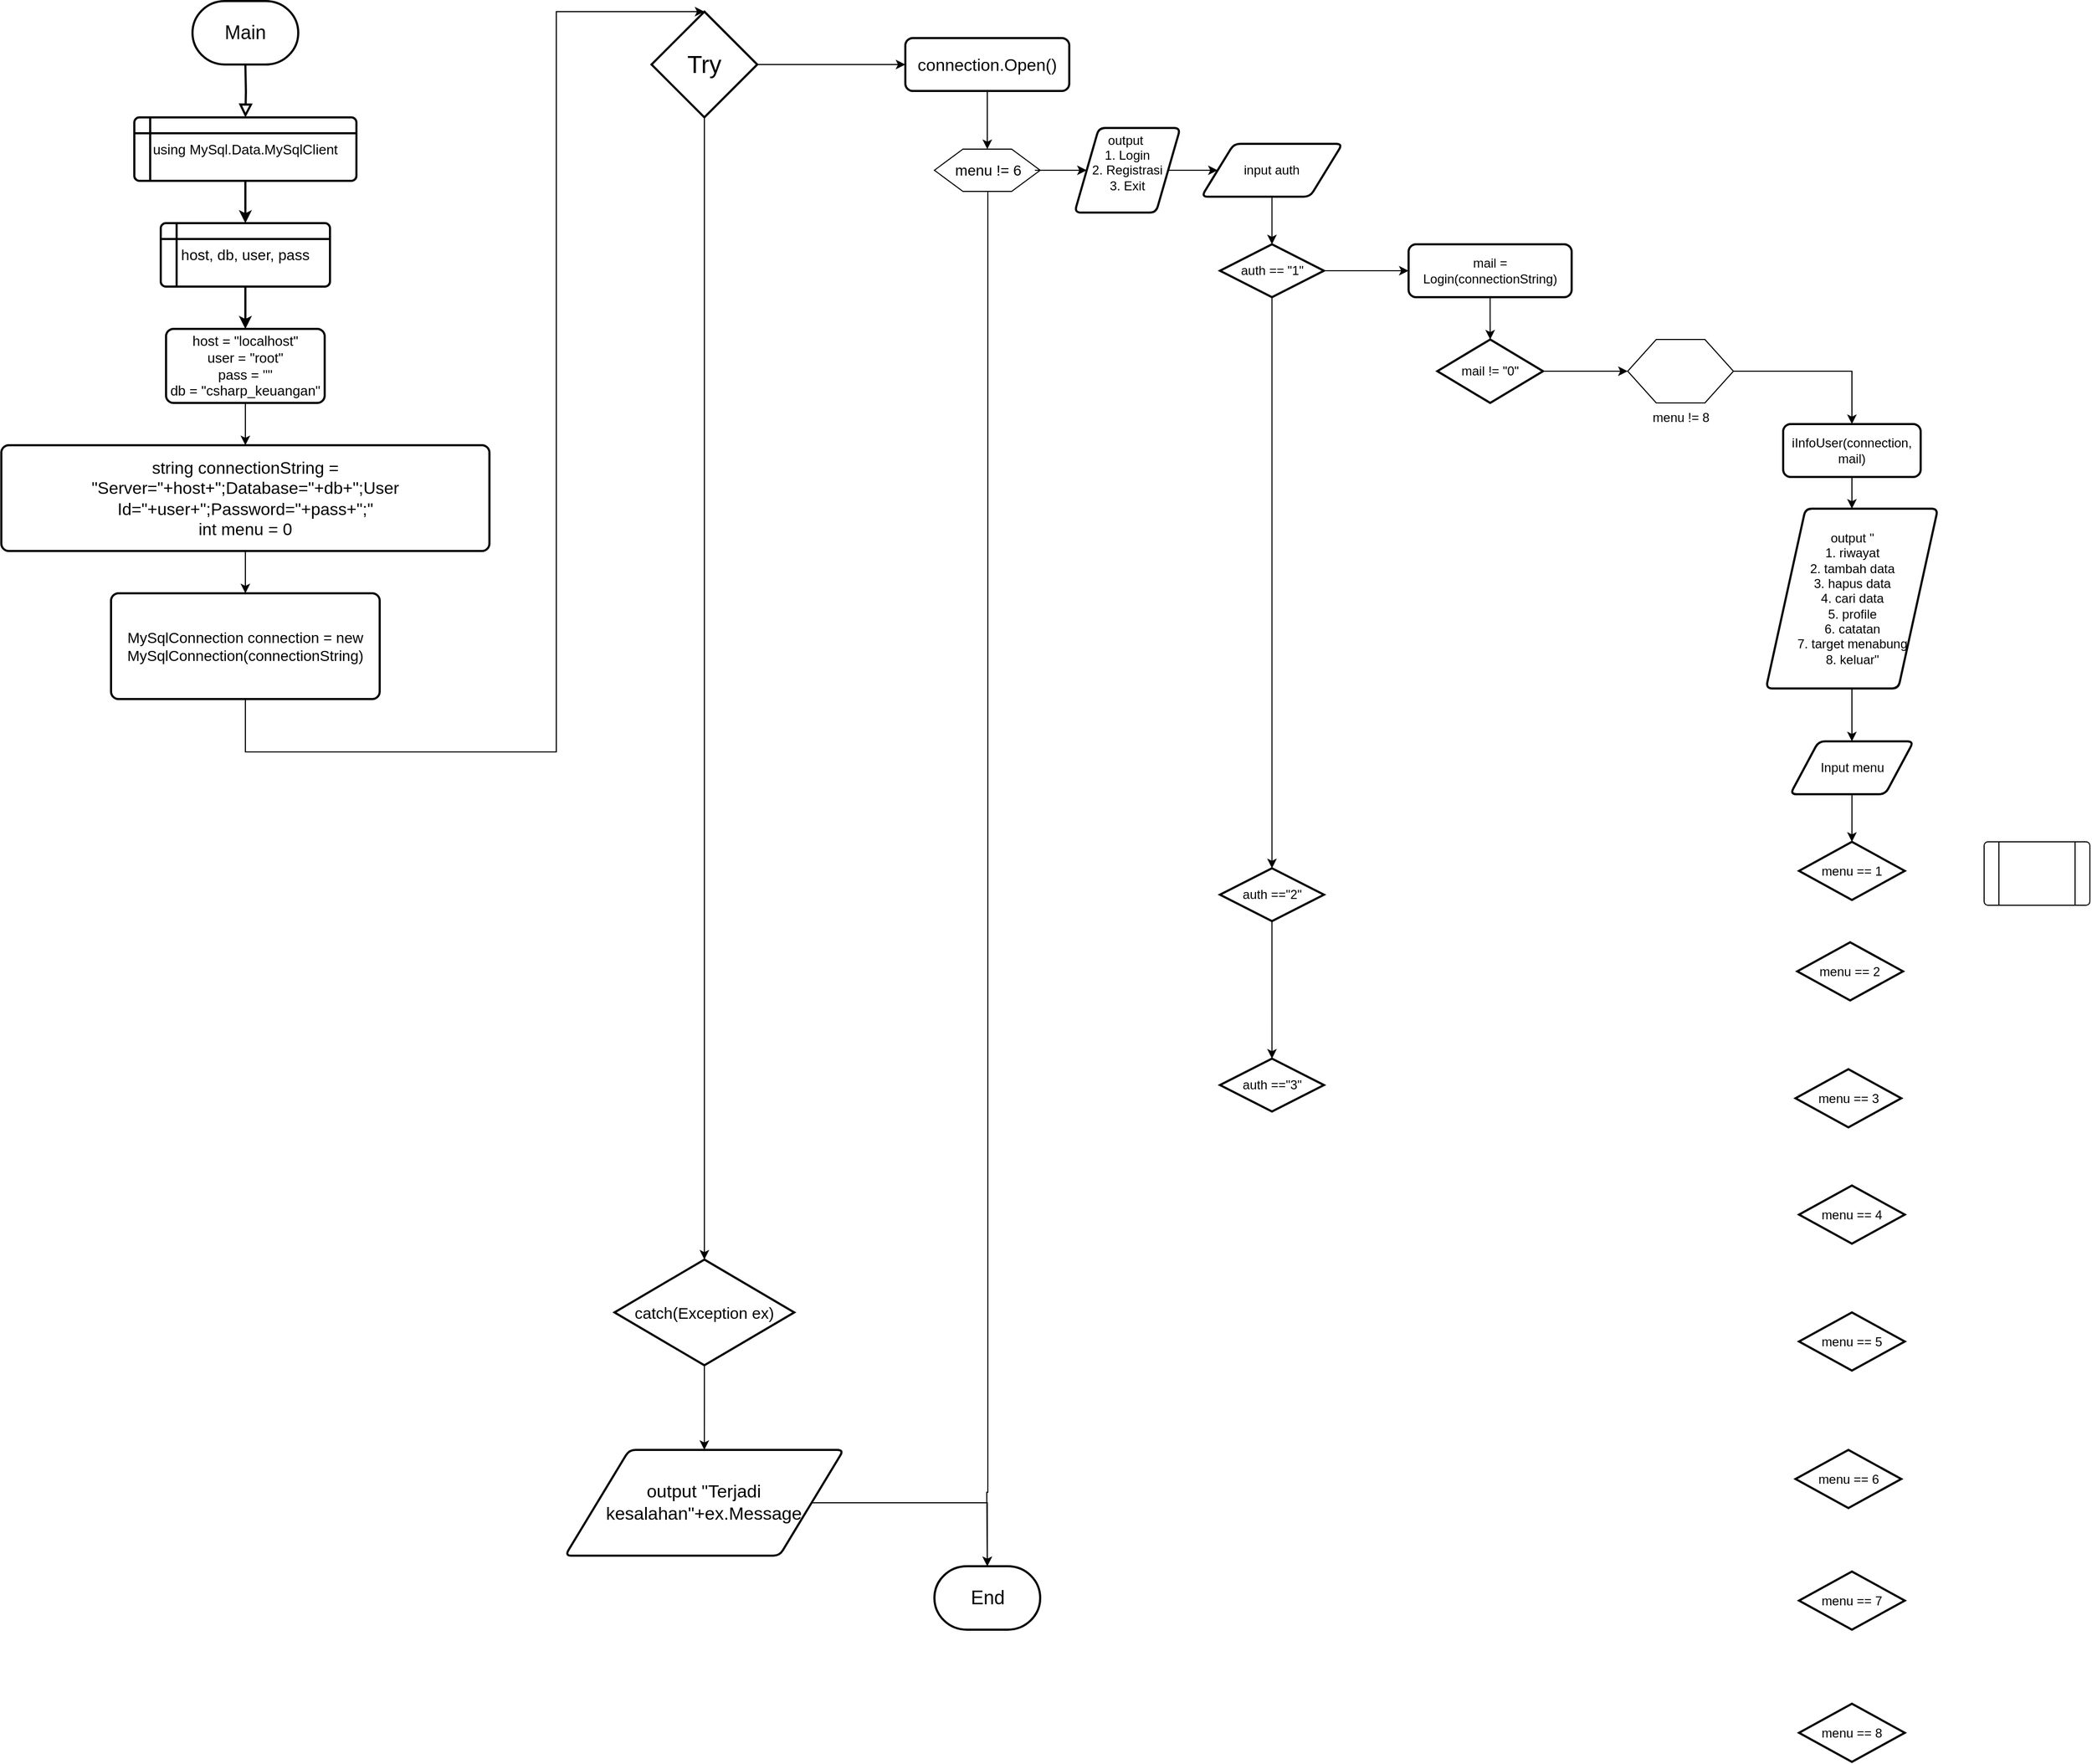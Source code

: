 <mxfile version="26.0.2" pages="20">
  <diagram id="C5RBs43oDa-KdzZeNtuy" name="Page-1">
    <mxGraphModel dx="1630" dy="1591" grid="1" gridSize="10" guides="1" tooltips="1" connect="1" arrows="1" fold="1" page="1" pageScale="1" pageWidth="827" pageHeight="1169" math="0" shadow="0">
      <root>
        <mxCell id="WIyWlLk6GJQsqaUBKTNV-0" />
        <mxCell id="WIyWlLk6GJQsqaUBKTNV-1" parent="WIyWlLk6GJQsqaUBKTNV-0" />
        <mxCell id="WIyWlLk6GJQsqaUBKTNV-2" value="" style="rounded=0;html=1;jettySize=auto;orthogonalLoop=1;fontSize=11;endArrow=block;endFill=0;endSize=8;strokeWidth=2;shadow=0;labelBackgroundColor=none;edgeStyle=orthogonalEdgeStyle;" parent="WIyWlLk6GJQsqaUBKTNV-1" edge="1">
          <mxGeometry relative="1" as="geometry">
            <mxPoint x="-484" y="70" as="sourcePoint" />
            <mxPoint x="-483.941" y="120.047" as="targetPoint" />
          </mxGeometry>
        </mxCell>
        <mxCell id="QUhLrNezt7EVMed32NgD-0" value="&lt;font style=&quot;font-size: 13px;&quot;&gt;using MySql.Data.MySqlClient&lt;/font&gt;" style="shape=internalStorage;whiteSpace=wrap;html=1;dx=15;dy=15;rounded=1;arcSize=8;strokeWidth=2;" vertex="1" parent="WIyWlLk6GJQsqaUBKTNV-1">
          <mxGeometry x="-589" y="120" width="210" height="60" as="geometry" />
        </mxCell>
        <mxCell id="QUhLrNezt7EVMed32NgD-1" value="&lt;font style=&quot;font-size: 14px;&quot;&gt;host, db, user, pass&lt;/font&gt;" style="shape=internalStorage;whiteSpace=wrap;html=1;dx=15;dy=15;rounded=1;arcSize=8;strokeWidth=2;" vertex="1" parent="WIyWlLk6GJQsqaUBKTNV-1">
          <mxGeometry x="-564" y="220" width="160" height="60" as="geometry" />
        </mxCell>
        <mxCell id="QUhLrNezt7EVMed32NgD-2" value="" style="endArrow=classic;html=1;rounded=0;exitX=0.5;exitY=1;exitDx=0;exitDy=0;entryX=0.5;entryY=0;entryDx=0;entryDy=0;strokeWidth=2;" edge="1" parent="WIyWlLk6GJQsqaUBKTNV-1" source="QUhLrNezt7EVMed32NgD-0" target="QUhLrNezt7EVMed32NgD-1">
          <mxGeometry width="50" height="50" relative="1" as="geometry">
            <mxPoint x="-439" y="300" as="sourcePoint" />
            <mxPoint x="-389" y="250" as="targetPoint" />
          </mxGeometry>
        </mxCell>
        <mxCell id="QUhLrNezt7EVMed32NgD-4" value="&lt;font style=&quot;font-size: 13px;&quot;&gt;host = &quot;localhost&quot;&lt;/font&gt;&lt;div&gt;&lt;font style=&quot;font-size: 13px;&quot;&gt;user = &quot;root&quot;&lt;/font&gt;&lt;/div&gt;&lt;div&gt;&lt;font style=&quot;font-size: 13px;&quot;&gt;pass = &quot;&quot;&lt;/font&gt;&lt;/div&gt;&lt;div&gt;&lt;font style=&quot;font-size: 13px;&quot;&gt;db = &quot;csharp_keuangan&quot;&lt;/font&gt;&lt;/div&gt;" style="rounded=1;whiteSpace=wrap;html=1;absoluteArcSize=1;arcSize=14;strokeWidth=2;" vertex="1" parent="WIyWlLk6GJQsqaUBKTNV-1">
          <mxGeometry x="-559" y="320" width="150" height="70" as="geometry" />
        </mxCell>
        <mxCell id="QUhLrNezt7EVMed32NgD-5" value="" style="endArrow=classic;html=1;rounded=0;exitX=0.5;exitY=1;exitDx=0;exitDy=0;entryX=0.5;entryY=0;entryDx=0;entryDy=0;strokeWidth=2;" edge="1" parent="WIyWlLk6GJQsqaUBKTNV-1" source="QUhLrNezt7EVMed32NgD-1" target="QUhLrNezt7EVMed32NgD-4">
          <mxGeometry width="50" height="50" relative="1" as="geometry">
            <mxPoint x="-409" y="410" as="sourcePoint" />
            <mxPoint x="-359" y="360" as="targetPoint" />
          </mxGeometry>
        </mxCell>
        <mxCell id="QUhLrNezt7EVMed32NgD-6" value="&lt;font style=&quot;font-size: 14px;&quot;&gt;MySqlConnection connection = new MySqlConnection(connectionString)&lt;/font&gt;" style="rounded=1;whiteSpace=wrap;html=1;absoluteArcSize=1;arcSize=14;strokeWidth=2;" vertex="1" parent="WIyWlLk6GJQsqaUBKTNV-1">
          <mxGeometry x="-611" y="570" width="254" height="100" as="geometry" />
        </mxCell>
        <mxCell id="QUhLrNezt7EVMed32NgD-7" value="&lt;font style=&quot;font-size: 16px;&quot;&gt;string connectionString = &quot;Server=&quot;+host+&quot;;Database=&quot;+db+&quot;;User Id=&quot;+user+&quot;;Password=&quot;+pass+&quot;;&quot;&lt;/font&gt;&lt;div&gt;&lt;font style=&quot;font-size: 16px;&quot;&gt;int menu = 0&lt;/font&gt;&lt;/div&gt;" style="rounded=1;whiteSpace=wrap;html=1;absoluteArcSize=1;arcSize=14;strokeWidth=2;" vertex="1" parent="WIyWlLk6GJQsqaUBKTNV-1">
          <mxGeometry x="-714.75" y="430" width="461.5" height="100" as="geometry" />
        </mxCell>
        <mxCell id="QUhLrNezt7EVMed32NgD-16" style="edgeStyle=orthogonalEdgeStyle;rounded=0;orthogonalLoop=1;jettySize=auto;html=1;exitX=1;exitY=0.5;exitDx=0;exitDy=0;exitPerimeter=0;entryX=0;entryY=0.5;entryDx=0;entryDy=0;" edge="1" parent="WIyWlLk6GJQsqaUBKTNV-1" source="QUhLrNezt7EVMed32NgD-8" target="QUhLrNezt7EVMed32NgD-17">
          <mxGeometry relative="1" as="geometry">
            <mxPoint x="180" y="80" as="targetPoint" />
          </mxGeometry>
        </mxCell>
        <mxCell id="QUhLrNezt7EVMed32NgD-8" value="&lt;font style=&quot;font-size: 23px;&quot;&gt;Try&lt;/font&gt;" style="strokeWidth=2;html=1;shape=mxgraph.flowchart.decision;whiteSpace=wrap;" vertex="1" parent="WIyWlLk6GJQsqaUBKTNV-1">
          <mxGeometry x="-100" y="20" width="100" height="100" as="geometry" />
        </mxCell>
        <mxCell id="QUhLrNezt7EVMed32NgD-10" value="" style="endArrow=classic;html=1;rounded=0;entryX=0.5;entryY=0;entryDx=0;entryDy=0;exitX=0.5;exitY=1;exitDx=0;exitDy=0;" edge="1" parent="WIyWlLk6GJQsqaUBKTNV-1" source="QUhLrNezt7EVMed32NgD-7" target="QUhLrNezt7EVMed32NgD-6">
          <mxGeometry width="50" height="50" relative="1" as="geometry">
            <mxPoint x="-480" y="640" as="sourcePoint" />
            <mxPoint x="-430" y="590" as="targetPoint" />
          </mxGeometry>
        </mxCell>
        <mxCell id="QUhLrNezt7EVMed32NgD-12" value="" style="endArrow=classic;html=1;rounded=0;exitX=0.5;exitY=1;exitDx=0;exitDy=0;entryX=0.5;entryY=0;entryDx=0;entryDy=0;entryPerimeter=0;" edge="1" parent="WIyWlLk6GJQsqaUBKTNV-1" source="QUhLrNezt7EVMed32NgD-6" target="QUhLrNezt7EVMed32NgD-8">
          <mxGeometry width="50" height="50" relative="1" as="geometry">
            <mxPoint x="-430" y="620" as="sourcePoint" />
            <mxPoint x="-380" y="570" as="targetPoint" />
            <Array as="points">
              <mxPoint x="-484" y="720" />
              <mxPoint x="-190" y="720" />
              <mxPoint x="-190" y="20" />
            </Array>
          </mxGeometry>
        </mxCell>
        <mxCell id="QUhLrNezt7EVMed32NgD-13" value="" style="endArrow=classic;html=1;rounded=0;exitX=0.5;exitY=1;exitDx=0;exitDy=0;entryX=0.5;entryY=0;entryDx=0;entryDy=0;" edge="1" parent="WIyWlLk6GJQsqaUBKTNV-1" source="QUhLrNezt7EVMed32NgD-4" target="QUhLrNezt7EVMed32NgD-7">
          <mxGeometry width="50" height="50" relative="1" as="geometry">
            <mxPoint x="-360" y="480" as="sourcePoint" />
            <mxPoint x="-310" y="430" as="targetPoint" />
          </mxGeometry>
        </mxCell>
        <mxCell id="QUhLrNezt7EVMed32NgD-14" value="&lt;font style=&quot;font-size: 18px;&quot;&gt;Main&lt;/font&gt;" style="strokeWidth=2;html=1;shape=mxgraph.flowchart.terminator;whiteSpace=wrap;" vertex="1" parent="WIyWlLk6GJQsqaUBKTNV-1">
          <mxGeometry x="-534" y="10" width="100" height="60" as="geometry" />
        </mxCell>
        <mxCell id="QUhLrNezt7EVMed32NgD-15" value="&lt;font style=&quot;font-size: 18px;&quot;&gt;End&lt;/font&gt;" style="strokeWidth=2;html=1;shape=mxgraph.flowchart.terminator;whiteSpace=wrap;" vertex="1" parent="WIyWlLk6GJQsqaUBKTNV-1">
          <mxGeometry x="167.5" y="1490" width="100" height="60" as="geometry" />
        </mxCell>
        <mxCell id="QUhLrNezt7EVMed32NgD-19" style="edgeStyle=orthogonalEdgeStyle;rounded=0;orthogonalLoop=1;jettySize=auto;html=1;entryX=0.5;entryY=0;entryDx=0;entryDy=0;" edge="1" parent="WIyWlLk6GJQsqaUBKTNV-1" source="QUhLrNezt7EVMed32NgD-17" target="QUhLrNezt7EVMed32NgD-18">
          <mxGeometry relative="1" as="geometry" />
        </mxCell>
        <mxCell id="QUhLrNezt7EVMed32NgD-17" value="&lt;font style=&quot;font-size: 16px;&quot;&gt;connection.Open()&lt;/font&gt;" style="rounded=1;whiteSpace=wrap;html=1;absoluteArcSize=1;arcSize=14;strokeWidth=2;" vertex="1" parent="WIyWlLk6GJQsqaUBKTNV-1">
          <mxGeometry x="140" y="45" width="155" height="50" as="geometry" />
        </mxCell>
        <mxCell id="QUhLrNezt7EVMed32NgD-18" value="" style="verticalLabelPosition=bottom;verticalAlign=top;html=1;shape=hexagon;perimeter=hexagonPerimeter2;arcSize=6;size=0.27;" vertex="1" parent="WIyWlLk6GJQsqaUBKTNV-1">
          <mxGeometry x="167.5" y="150" width="100" height="40" as="geometry" />
        </mxCell>
        <mxCell id="QUhLrNezt7EVMed32NgD-24" value="" style="edgeStyle=orthogonalEdgeStyle;rounded=0;orthogonalLoop=1;jettySize=auto;html=1;entryX=0.5;entryY=0;entryDx=0;entryDy=0;entryPerimeter=0;" edge="1" parent="WIyWlLk6GJQsqaUBKTNV-1" target="QUhLrNezt7EVMed32NgD-15">
          <mxGeometry relative="1" as="geometry">
            <mxPoint x="218" y="190" as="sourcePoint" />
            <mxPoint x="217.5" y="240" as="targetPoint" />
            <Array as="points">
              <mxPoint x="217" y="1420" />
              <mxPoint x="30" y="1420" />
            </Array>
          </mxGeometry>
        </mxCell>
        <mxCell id="QUhLrNezt7EVMed32NgD-26" style="edgeStyle=orthogonalEdgeStyle;rounded=0;orthogonalLoop=1;jettySize=auto;html=1;entryX=0;entryY=0.5;entryDx=0;entryDy=0;" edge="1" parent="WIyWlLk6GJQsqaUBKTNV-1" source="QUhLrNezt7EVMed32NgD-21" target="QUhLrNezt7EVMed32NgD-27">
          <mxGeometry relative="1" as="geometry">
            <mxPoint x="314" y="170" as="targetPoint" />
          </mxGeometry>
        </mxCell>
        <mxCell id="QUhLrNezt7EVMed32NgD-21" value="&lt;font style=&quot;font-size: 14px;&quot;&gt;menu != 6&lt;/font&gt;" style="text;html=1;align=center;verticalAlign=middle;resizable=0;points=[];autosize=1;strokeColor=none;fillColor=none;" vertex="1" parent="WIyWlLk6GJQsqaUBKTNV-1">
          <mxGeometry x="172.5" y="155" width="90" height="30" as="geometry" />
        </mxCell>
        <mxCell id="QUhLrNezt7EVMed32NgD-27" value="output&amp;nbsp;&lt;div&gt;1. Login&lt;/div&gt;&lt;div&gt;2. Registrasi&lt;/div&gt;&lt;div&gt;3. Exit&lt;br&gt;&lt;div&gt;&lt;br&gt;&lt;/div&gt;&lt;/div&gt;" style="shape=parallelogram;html=1;strokeWidth=2;perimeter=parallelogramPerimeter;whiteSpace=wrap;rounded=1;arcSize=12;size=0.23;" vertex="1" parent="WIyWlLk6GJQsqaUBKTNV-1">
          <mxGeometry x="300" y="130" width="100" height="80" as="geometry" />
        </mxCell>
        <mxCell id="QUhLrNezt7EVMed32NgD-28" value="input auth" style="shape=parallelogram;html=1;strokeWidth=2;perimeter=parallelogramPerimeter;whiteSpace=wrap;rounded=1;arcSize=12;size=0.23;" vertex="1" parent="WIyWlLk6GJQsqaUBKTNV-1">
          <mxGeometry x="420" y="145" width="133.33" height="50" as="geometry" />
        </mxCell>
        <mxCell id="QUhLrNezt7EVMed32NgD-29" value="" style="edgeStyle=orthogonalEdgeStyle;rounded=0;orthogonalLoop=1;jettySize=auto;html=1;" edge="1" parent="WIyWlLk6GJQsqaUBKTNV-1" source="QUhLrNezt7EVMed32NgD-27" target="QUhLrNezt7EVMed32NgD-28">
          <mxGeometry relative="1" as="geometry" />
        </mxCell>
        <mxCell id="QUhLrNezt7EVMed32NgD-30" value="auth == &quot;1&quot;" style="strokeWidth=2;html=1;shape=mxgraph.flowchart.decision;whiteSpace=wrap;" vertex="1" parent="WIyWlLk6GJQsqaUBKTNV-1">
          <mxGeometry x="437.5" y="240" width="98.33" height="50" as="geometry" />
        </mxCell>
        <mxCell id="QUhLrNezt7EVMed32NgD-31" value="" style="edgeStyle=orthogonalEdgeStyle;rounded=0;orthogonalLoop=1;jettySize=auto;html=1;" edge="1" parent="WIyWlLk6GJQsqaUBKTNV-1" source="QUhLrNezt7EVMed32NgD-28" target="QUhLrNezt7EVMed32NgD-30">
          <mxGeometry relative="1" as="geometry" />
        </mxCell>
        <mxCell id="QUhLrNezt7EVMed32NgD-32" value="auth ==&quot;2&quot;" style="strokeWidth=2;html=1;shape=mxgraph.flowchart.decision;whiteSpace=wrap;" vertex="1" parent="WIyWlLk6GJQsqaUBKTNV-1">
          <mxGeometry x="437.5" y="830" width="98.33" height="50" as="geometry" />
        </mxCell>
        <mxCell id="QUhLrNezt7EVMed32NgD-33" value="" style="edgeStyle=orthogonalEdgeStyle;rounded=0;orthogonalLoop=1;jettySize=auto;html=1;" edge="1" parent="WIyWlLk6GJQsqaUBKTNV-1" source="QUhLrNezt7EVMed32NgD-30" target="QUhLrNezt7EVMed32NgD-32">
          <mxGeometry relative="1" as="geometry" />
        </mxCell>
        <mxCell id="QUhLrNezt7EVMed32NgD-34" value="auth ==&quot;3&quot;" style="strokeWidth=2;html=1;shape=mxgraph.flowchart.decision;whiteSpace=wrap;" vertex="1" parent="WIyWlLk6GJQsqaUBKTNV-1">
          <mxGeometry x="437.5" y="1010" width="98.33" height="50" as="geometry" />
        </mxCell>
        <mxCell id="QUhLrNezt7EVMed32NgD-35" style="edgeStyle=orthogonalEdgeStyle;rounded=0;orthogonalLoop=1;jettySize=auto;html=1;entryX=0.5;entryY=0;entryDx=0;entryDy=0;entryPerimeter=0;" edge="1" parent="WIyWlLk6GJQsqaUBKTNV-1" source="QUhLrNezt7EVMed32NgD-32" target="QUhLrNezt7EVMed32NgD-34">
          <mxGeometry relative="1" as="geometry" />
        </mxCell>
        <mxCell id="QUhLrNezt7EVMed32NgD-37" value="&lt;font style=&quot;font-size: 15px;&quot;&gt;catch(Exception ex)&lt;/font&gt;" style="strokeWidth=2;html=1;shape=mxgraph.flowchart.decision;whiteSpace=wrap;" vertex="1" parent="WIyWlLk6GJQsqaUBKTNV-1">
          <mxGeometry x="-135" y="1200" width="170" height="100" as="geometry" />
        </mxCell>
        <mxCell id="QUhLrNezt7EVMed32NgD-38" style="edgeStyle=orthogonalEdgeStyle;rounded=0;orthogonalLoop=1;jettySize=auto;html=1;entryX=0.5;entryY=0;entryDx=0;entryDy=0;entryPerimeter=0;" edge="1" parent="WIyWlLk6GJQsqaUBKTNV-1" source="QUhLrNezt7EVMed32NgD-8" target="QUhLrNezt7EVMed32NgD-37">
          <mxGeometry relative="1" as="geometry" />
        </mxCell>
        <mxCell id="QUhLrNezt7EVMed32NgD-40" value="&lt;font style=&quot;font-size: 17px;&quot;&gt;output &quot;Terjadi kesalahan&quot;+ex.Message&lt;/font&gt;" style="shape=parallelogram;html=1;strokeWidth=2;perimeter=parallelogramPerimeter;whiteSpace=wrap;rounded=1;arcSize=12;size=0.23;" vertex="1" parent="WIyWlLk6GJQsqaUBKTNV-1">
          <mxGeometry x="-181.67" y="1380" width="263.33" height="100" as="geometry" />
        </mxCell>
        <mxCell id="QUhLrNezt7EVMed32NgD-41" value="" style="edgeStyle=orthogonalEdgeStyle;rounded=0;orthogonalLoop=1;jettySize=auto;html=1;" edge="1" parent="WIyWlLk6GJQsqaUBKTNV-1" source="QUhLrNezt7EVMed32NgD-37" target="QUhLrNezt7EVMed32NgD-40">
          <mxGeometry relative="1" as="geometry" />
        </mxCell>
        <mxCell id="QUhLrNezt7EVMed32NgD-42" style="edgeStyle=orthogonalEdgeStyle;rounded=0;orthogonalLoop=1;jettySize=auto;html=1;entryX=0.5;entryY=0;entryDx=0;entryDy=0;entryPerimeter=0;" edge="1" parent="WIyWlLk6GJQsqaUBKTNV-1" source="QUhLrNezt7EVMed32NgD-40" target="QUhLrNezt7EVMed32NgD-15">
          <mxGeometry relative="1" as="geometry" />
        </mxCell>
        <mxCell id="QUhLrNezt7EVMed32NgD-45" value="mail = Login(connectionString)" style="rounded=1;whiteSpace=wrap;html=1;absoluteArcSize=1;arcSize=14;strokeWidth=2;" vertex="1" parent="WIyWlLk6GJQsqaUBKTNV-1">
          <mxGeometry x="615.83" y="240" width="154.17" height="50" as="geometry" />
        </mxCell>
        <mxCell id="QUhLrNezt7EVMed32NgD-46" value="" style="edgeStyle=orthogonalEdgeStyle;rounded=0;orthogonalLoop=1;jettySize=auto;html=1;" edge="1" parent="WIyWlLk6GJQsqaUBKTNV-1" source="QUhLrNezt7EVMed32NgD-30" target="QUhLrNezt7EVMed32NgD-45">
          <mxGeometry relative="1" as="geometry" />
        </mxCell>
        <mxCell id="QUhLrNezt7EVMed32NgD-47" value="mail != &quot;0&quot;" style="strokeWidth=2;html=1;shape=mxgraph.flowchart.decision;whiteSpace=wrap;" vertex="1" parent="WIyWlLk6GJQsqaUBKTNV-1">
          <mxGeometry x="643" y="330" width="100" height="60" as="geometry" />
        </mxCell>
        <mxCell id="QUhLrNezt7EVMed32NgD-48" style="edgeStyle=orthogonalEdgeStyle;rounded=0;orthogonalLoop=1;jettySize=auto;html=1;entryX=0.5;entryY=0;entryDx=0;entryDy=0;entryPerimeter=0;" edge="1" parent="WIyWlLk6GJQsqaUBKTNV-1" source="QUhLrNezt7EVMed32NgD-45" target="QUhLrNezt7EVMed32NgD-47">
          <mxGeometry relative="1" as="geometry" />
        </mxCell>
        <mxCell id="QUhLrNezt7EVMed32NgD-49" value="menu != 8" style="verticalLabelPosition=bottom;verticalAlign=top;html=1;shape=hexagon;perimeter=hexagonPerimeter2;arcSize=6;size=0.27;" vertex="1" parent="WIyWlLk6GJQsqaUBKTNV-1">
          <mxGeometry x="823" y="330" width="100" height="60" as="geometry" />
        </mxCell>
        <mxCell id="QUhLrNezt7EVMed32NgD-50" value="" style="edgeStyle=orthogonalEdgeStyle;rounded=0;orthogonalLoop=1;jettySize=auto;html=1;" edge="1" parent="WIyWlLk6GJQsqaUBKTNV-1" source="QUhLrNezt7EVMed32NgD-47" target="QUhLrNezt7EVMed32NgD-49">
          <mxGeometry relative="1" as="geometry" />
        </mxCell>
        <mxCell id="QUhLrNezt7EVMed32NgD-54" style="edgeStyle=orthogonalEdgeStyle;rounded=0;orthogonalLoop=1;jettySize=auto;html=1;entryX=0.5;entryY=0;entryDx=0;entryDy=0;" edge="1" parent="WIyWlLk6GJQsqaUBKTNV-1" source="QUhLrNezt7EVMed32NgD-51" target="QUhLrNezt7EVMed32NgD-53">
          <mxGeometry relative="1" as="geometry" />
        </mxCell>
        <mxCell id="QUhLrNezt7EVMed32NgD-51" value="iInfoUser(connection, mail)" style="rounded=1;whiteSpace=wrap;html=1;absoluteArcSize=1;arcSize=14;strokeWidth=2;" vertex="1" parent="WIyWlLk6GJQsqaUBKTNV-1">
          <mxGeometry x="970" y="410" width="130" height="50" as="geometry" />
        </mxCell>
        <mxCell id="QUhLrNezt7EVMed32NgD-52" value="" style="edgeStyle=orthogonalEdgeStyle;rounded=0;orthogonalLoop=1;jettySize=auto;html=1;" edge="1" parent="WIyWlLk6GJQsqaUBKTNV-1" source="QUhLrNezt7EVMed32NgD-49" target="QUhLrNezt7EVMed32NgD-51">
          <mxGeometry relative="1" as="geometry" />
        </mxCell>
        <mxCell id="QUhLrNezt7EVMed32NgD-53" value="output &quot;&lt;div&gt;1. riwayat&lt;/div&gt;&lt;div&gt;2. tambah data&lt;/div&gt;&lt;div&gt;3. hapus data&lt;/div&gt;&lt;div&gt;4. cari data&lt;/div&gt;&lt;div&gt;5. profile&lt;/div&gt;&lt;div&gt;6. catatan&lt;/div&gt;&lt;div&gt;7. target menabung&lt;/div&gt;&lt;div&gt;8. keluar&quot;&lt;/div&gt;" style="shape=parallelogram;html=1;strokeWidth=2;perimeter=parallelogramPerimeter;whiteSpace=wrap;rounded=1;arcSize=12;size=0.23;" vertex="1" parent="WIyWlLk6GJQsqaUBKTNV-1">
          <mxGeometry x="953.75" y="490" width="162.5" height="170" as="geometry" />
        </mxCell>
        <mxCell id="QUhLrNezt7EVMed32NgD-55" value="Input menu" style="shape=parallelogram;html=1;strokeWidth=2;perimeter=parallelogramPerimeter;whiteSpace=wrap;rounded=1;arcSize=12;size=0.23;" vertex="1" parent="WIyWlLk6GJQsqaUBKTNV-1">
          <mxGeometry x="976.67" y="710" width="116.67" height="50" as="geometry" />
        </mxCell>
        <mxCell id="QUhLrNezt7EVMed32NgD-56" value="" style="edgeStyle=orthogonalEdgeStyle;rounded=0;orthogonalLoop=1;jettySize=auto;html=1;" edge="1" parent="WIyWlLk6GJQsqaUBKTNV-1" source="QUhLrNezt7EVMed32NgD-53" target="QUhLrNezt7EVMed32NgD-55">
          <mxGeometry relative="1" as="geometry" />
        </mxCell>
        <mxCell id="QUhLrNezt7EVMed32NgD-57" value="menu == 1" style="strokeWidth=2;html=1;shape=mxgraph.flowchart.decision;whiteSpace=wrap;" vertex="1" parent="WIyWlLk6GJQsqaUBKTNV-1">
          <mxGeometry x="985" y="805" width="100" height="55" as="geometry" />
        </mxCell>
        <mxCell id="QUhLrNezt7EVMed32NgD-58" value="menu == 2" style="strokeWidth=2;html=1;shape=mxgraph.flowchart.decision;whiteSpace=wrap;" vertex="1" parent="WIyWlLk6GJQsqaUBKTNV-1">
          <mxGeometry x="983.33" y="900" width="100" height="55" as="geometry" />
        </mxCell>
        <mxCell id="QUhLrNezt7EVMed32NgD-59" value="menu == 3" style="strokeWidth=2;html=1;shape=mxgraph.flowchart.decision;whiteSpace=wrap;" vertex="1" parent="WIyWlLk6GJQsqaUBKTNV-1">
          <mxGeometry x="981.67" y="1020" width="100" height="55" as="geometry" />
        </mxCell>
        <mxCell id="QUhLrNezt7EVMed32NgD-60" value="menu == 4" style="strokeWidth=2;html=1;shape=mxgraph.flowchart.decision;whiteSpace=wrap;" vertex="1" parent="WIyWlLk6GJQsqaUBKTNV-1">
          <mxGeometry x="985" y="1130" width="100" height="55" as="geometry" />
        </mxCell>
        <mxCell id="QUhLrNezt7EVMed32NgD-61" value="menu == 5" style="strokeWidth=2;html=1;shape=mxgraph.flowchart.decision;whiteSpace=wrap;" vertex="1" parent="WIyWlLk6GJQsqaUBKTNV-1">
          <mxGeometry x="985.0" y="1250" width="100" height="55" as="geometry" />
        </mxCell>
        <mxCell id="QUhLrNezt7EVMed32NgD-62" value="menu == 6" style="strokeWidth=2;html=1;shape=mxgraph.flowchart.decision;whiteSpace=wrap;" vertex="1" parent="WIyWlLk6GJQsqaUBKTNV-1">
          <mxGeometry x="981.67" y="1380" width="100" height="55" as="geometry" />
        </mxCell>
        <mxCell id="QUhLrNezt7EVMed32NgD-63" value="menu == 7" style="strokeWidth=2;html=1;shape=mxgraph.flowchart.decision;whiteSpace=wrap;" vertex="1" parent="WIyWlLk6GJQsqaUBKTNV-1">
          <mxGeometry x="985" y="1495" width="100" height="55" as="geometry" />
        </mxCell>
        <mxCell id="QUhLrNezt7EVMed32NgD-64" value="menu == 8" style="strokeWidth=2;html=1;shape=mxgraph.flowchart.decision;whiteSpace=wrap;" vertex="1" parent="WIyWlLk6GJQsqaUBKTNV-1">
          <mxGeometry x="985" y="1620" width="100" height="55" as="geometry" />
        </mxCell>
        <mxCell id="o_y-yCnsaIl0wx6K46yE-0" style="edgeStyle=orthogonalEdgeStyle;rounded=0;orthogonalLoop=1;jettySize=auto;html=1;entryX=0.5;entryY=0;entryDx=0;entryDy=0;entryPerimeter=0;" edge="1" parent="WIyWlLk6GJQsqaUBKTNV-1" source="QUhLrNezt7EVMed32NgD-55" target="QUhLrNezt7EVMed32NgD-57">
          <mxGeometry relative="1" as="geometry" />
        </mxCell>
        <mxCell id="o_y-yCnsaIl0wx6K46yE-1" value="" style="verticalLabelPosition=bottom;verticalAlign=top;html=1;shape=process;whiteSpace=wrap;rounded=1;size=0.14;arcSize=6;" vertex="1" parent="WIyWlLk6GJQsqaUBKTNV-1">
          <mxGeometry x="1160" y="805" width="100" height="60" as="geometry" />
        </mxCell>
      </root>
    </mxGraphModel>
  </diagram>
  <diagram id="NKYOX07cZHUkGJWVWnNs" name="Page-2">
    <mxGraphModel grid="1" page="1" gridSize="10" guides="1" tooltips="1" connect="1" arrows="1" fold="1" pageScale="1" pageWidth="850" pageHeight="1100" math="0" shadow="0">
      <root>
        <mxCell id="0" />
        <mxCell id="1" parent="0" />
      </root>
    </mxGraphModel>
  </diagram>
  <diagram id="xb_vYQppYyi4sKvNpap2" name="Page-3">
    <mxGraphModel grid="1" page="1" gridSize="10" guides="1" tooltips="1" connect="1" arrows="1" fold="1" pageScale="1" pageWidth="850" pageHeight="1100" math="0" shadow="0">
      <root>
        <mxCell id="0" />
        <mxCell id="1" parent="0" />
      </root>
    </mxGraphModel>
  </diagram>
  <diagram id="rBiqcdUvH6UjehRDOXX-" name="Page-4">
    <mxGraphModel grid="1" page="1" gridSize="10" guides="1" tooltips="1" connect="1" arrows="1" fold="1" pageScale="1" pageWidth="850" pageHeight="1100" math="0" shadow="0">
      <root>
        <mxCell id="0" />
        <mxCell id="1" parent="0" />
      </root>
    </mxGraphModel>
  </diagram>
  <diagram id="t1UZ91pcX-lFugoVHUTK" name="Page-5">
    <mxGraphModel grid="1" page="1" gridSize="10" guides="1" tooltips="1" connect="1" arrows="1" fold="1" pageScale="1" pageWidth="850" pageHeight="1100" math="0" shadow="0">
      <root>
        <mxCell id="0" />
        <mxCell id="1" parent="0" />
      </root>
    </mxGraphModel>
  </diagram>
  <diagram id="U9UoIrl8vBMsJkwrhvRa" name="Page-6">
    <mxGraphModel grid="1" page="1" gridSize="10" guides="1" tooltips="1" connect="1" arrows="1" fold="1" pageScale="1" pageWidth="850" pageHeight="1100" math="0" shadow="0">
      <root>
        <mxCell id="0" />
        <mxCell id="1" parent="0" />
      </root>
    </mxGraphModel>
  </diagram>
  <diagram id="DwCSGdMxxaR6QBLuqLQT" name="Page-7">
    <mxGraphModel grid="1" page="1" gridSize="10" guides="1" tooltips="1" connect="1" arrows="1" fold="1" pageScale="1" pageWidth="850" pageHeight="1100" math="0" shadow="0">
      <root>
        <mxCell id="0" />
        <mxCell id="1" parent="0" />
      </root>
    </mxGraphModel>
  </diagram>
  <diagram id="qWGLciHHOkxmpp1YJJn4" name="Page-8">
    <mxGraphModel grid="1" page="1" gridSize="10" guides="1" tooltips="1" connect="1" arrows="1" fold="1" pageScale="1" pageWidth="850" pageHeight="1100" math="0" shadow="0">
      <root>
        <mxCell id="0" />
        <mxCell id="1" parent="0" />
      </root>
    </mxGraphModel>
  </diagram>
  <diagram id="Oh5Gu2cLrY-zXJqtfQYh" name="Page-9">
    <mxGraphModel grid="1" page="1" gridSize="10" guides="1" tooltips="1" connect="1" arrows="1" fold="1" pageScale="1" pageWidth="850" pageHeight="1100" math="0" shadow="0">
      <root>
        <mxCell id="0" />
        <mxCell id="1" parent="0" />
      </root>
    </mxGraphModel>
  </diagram>
  <diagram id="jJHAO4n0k3gFQxZKkAif" name="Page-10">
    <mxGraphModel grid="1" page="1" gridSize="10" guides="1" tooltips="1" connect="1" arrows="1" fold="1" pageScale="1" pageWidth="850" pageHeight="1100" math="0" shadow="0">
      <root>
        <mxCell id="0" />
        <mxCell id="1" parent="0" />
      </root>
    </mxGraphModel>
  </diagram>
  <diagram id="xw32kB-x65UVQrHDTItI" name="Page-11">
    <mxGraphModel grid="1" page="1" gridSize="10" guides="1" tooltips="1" connect="1" arrows="1" fold="1" pageScale="1" pageWidth="850" pageHeight="1100" math="0" shadow="0">
      <root>
        <mxCell id="0" />
        <mxCell id="1" parent="0" />
      </root>
    </mxGraphModel>
  </diagram>
  <diagram id="pwVD9XBtoPRLLaczFRUM" name="Page-12">
    <mxGraphModel grid="1" page="1" gridSize="10" guides="1" tooltips="1" connect="1" arrows="1" fold="1" pageScale="1" pageWidth="850" pageHeight="1100" math="0" shadow="0">
      <root>
        <mxCell id="0" />
        <mxCell id="1" parent="0" />
      </root>
    </mxGraphModel>
  </diagram>
  <diagram id="Gpvb8E_5_BGcY_b56tVv" name="Page-13">
    <mxGraphModel grid="1" page="1" gridSize="10" guides="1" tooltips="1" connect="1" arrows="1" fold="1" pageScale="1" pageWidth="850" pageHeight="1100" math="0" shadow="0">
      <root>
        <mxCell id="0" />
        <mxCell id="1" parent="0" />
      </root>
    </mxGraphModel>
  </diagram>
  <diagram id="0kVwmRAdRsTbGdHoP5-X" name="Page-14">
    <mxGraphModel grid="1" page="1" gridSize="10" guides="1" tooltips="1" connect="1" arrows="1" fold="1" pageScale="1" pageWidth="850" pageHeight="1100" math="0" shadow="0">
      <root>
        <mxCell id="0" />
        <mxCell id="1" parent="0" />
      </root>
    </mxGraphModel>
  </diagram>
  <diagram id="3kBOuOrxlLTceS-cDpTs" name="Page-15">
    <mxGraphModel grid="1" page="1" gridSize="10" guides="1" tooltips="1" connect="1" arrows="1" fold="1" pageScale="1" pageWidth="850" pageHeight="1100" math="0" shadow="0">
      <root>
        <mxCell id="0" />
        <mxCell id="1" parent="0" />
      </root>
    </mxGraphModel>
  </diagram>
  <diagram id="2j7v7vdXZjv24_6tnTM2" name="Page-16">
    <mxGraphModel grid="1" page="1" gridSize="10" guides="1" tooltips="1" connect="1" arrows="1" fold="1" pageScale="1" pageWidth="850" pageHeight="1100" math="0" shadow="0">
      <root>
        <mxCell id="0" />
        <mxCell id="1" parent="0" />
      </root>
    </mxGraphModel>
  </diagram>
  <diagram id="2kePiO6fKVoBm1tcD-C-" name="Page-17">
    <mxGraphModel grid="1" page="1" gridSize="10" guides="1" tooltips="1" connect="1" arrows="1" fold="1" pageScale="1" pageWidth="850" pageHeight="1100" math="0" shadow="0">
      <root>
        <mxCell id="0" />
        <mxCell id="1" parent="0" />
      </root>
    </mxGraphModel>
  </diagram>
  <diagram id="UPNI0Fc7smmPytjJekDZ" name="Page-18">
    <mxGraphModel grid="1" page="1" gridSize="10" guides="1" tooltips="1" connect="1" arrows="1" fold="1" pageScale="1" pageWidth="850" pageHeight="1100" math="0" shadow="0">
      <root>
        <mxCell id="0" />
        <mxCell id="1" parent="0" />
      </root>
    </mxGraphModel>
  </diagram>
  <diagram id="-rIlX1dPy96ufMkeNBzT" name="Page-19">
    <mxGraphModel grid="1" page="1" gridSize="10" guides="1" tooltips="1" connect="1" arrows="1" fold="1" pageScale="1" pageWidth="850" pageHeight="1100" math="0" shadow="0">
      <root>
        <mxCell id="0" />
        <mxCell id="1" parent="0" />
      </root>
    </mxGraphModel>
  </diagram>
  <diagram id="lxrVORQ-X-L-RWgKj5OB" name="Page-20">
    <mxGraphModel grid="1" page="1" gridSize="10" guides="1" tooltips="1" connect="1" arrows="1" fold="1" pageScale="1" pageWidth="850" pageHeight="1100" math="0" shadow="0">
      <root>
        <mxCell id="0" />
        <mxCell id="1" parent="0" />
      </root>
    </mxGraphModel>
  </diagram>
</mxfile>
